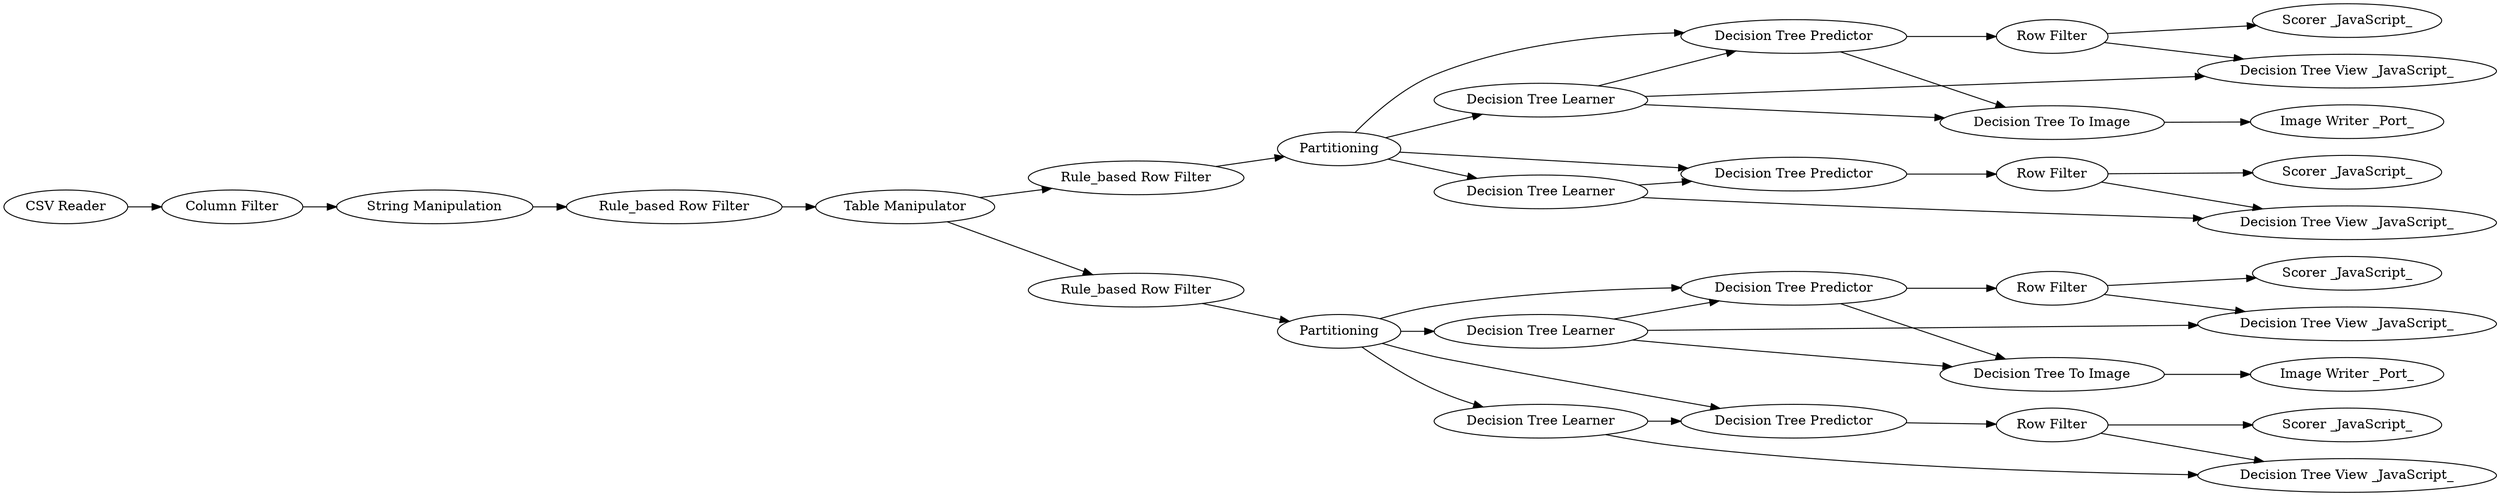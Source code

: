 digraph {
	2 [label=Partitioning]
	3 [label="Decision Tree Learner"]
	4 [label="Decision Tree Predictor"]
	9 [label="Column Filter"]
	27 [label="String Manipulation"]
	29 [label="Rule_based Row Filter"]
	37 [label="Scorer _JavaScript_"]
	38 [label="CSV Reader"]
	39 [label="Row Filter"]
	41 [label="Decision Tree View _JavaScript_"]
	42 [label="Decision Tree Predictor"]
	43 [label="Scorer _JavaScript_"]
	44 [label="Row Filter"]
	45 [label="Decision Tree Learner"]
	46 [label="Rule_based Row Filter"]
	47 [label="Rule_based Row Filter"]
	48 [label="Decision Tree Predictor"]
	49 [label="Scorer _JavaScript_"]
	50 [label="Row Filter"]
	51 [label="Scorer _JavaScript_"]
	52 [label="Decision Tree Predictor"]
	53 [label="Decision Tree Learner"]
	54 [label="Row Filter"]
	55 [label=Partitioning]
	56 [label="Decision Tree Learner"]
	57 [label="Decision Tree View _JavaScript_"]
	58 [label="Decision Tree View _JavaScript_"]
	59 [label="Decision Tree View _JavaScript_"]
	62 [label="Image Writer _Port_"]
	63 [label="Decision Tree To Image"]
	67 [label="Image Writer _Port_"]
	68 [label="Decision Tree To Image"]
	70 [label="Table Manipulator"]
	2 -> 3
	2 -> 4
	2 -> 45
	2 -> 42
	3 -> 4
	3 -> 41
	3 -> 63
	4 -> 39
	4 -> 63
	9 -> 27
	27 -> 29
	29 -> 70
	38 -> 9
	39 -> 37
	39 -> 41
	42 -> 44
	44 -> 43
	44 -> 57
	45 -> 42
	45 -> 57
	46 -> 2
	47 -> 55
	48 -> 50
	48 -> 68
	50 -> 49
	50 -> 58
	52 -> 54
	53 -> 52
	53 -> 59
	54 -> 51
	54 -> 59
	55 -> 56
	55 -> 48
	55 -> 52
	55 -> 53
	56 -> 48
	56 -> 58
	56 -> 68
	63 -> 62
	68 -> 67
	70 -> 46
	70 -> 47
	rankdir=LR
}
